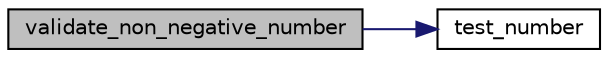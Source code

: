 digraph G
{
  edge [fontname="Helvetica",fontsize="10",labelfontname="Helvetica",labelfontsize="10"];
  node [fontname="Helvetica",fontsize="10",shape=record];
  rankdir="LR";
  Node1 [label="validate_non_negative_number",height=0.2,width=0.4,color="black", fillcolor="grey75", style="filled" fontcolor="black"];
  Node1 -> Node2 [color="midnightblue",fontsize="10",style="solid",fontname="Helvetica"];
  Node2 [label="test_number",height=0.2,width=0.4,color="black", fillcolor="white", style="filled",URL="$validate_8lib_8php.html#a3fd0d3992e27a69a2fe85ab4d74c9a6a",tooltip="Tests integer value."];
}
